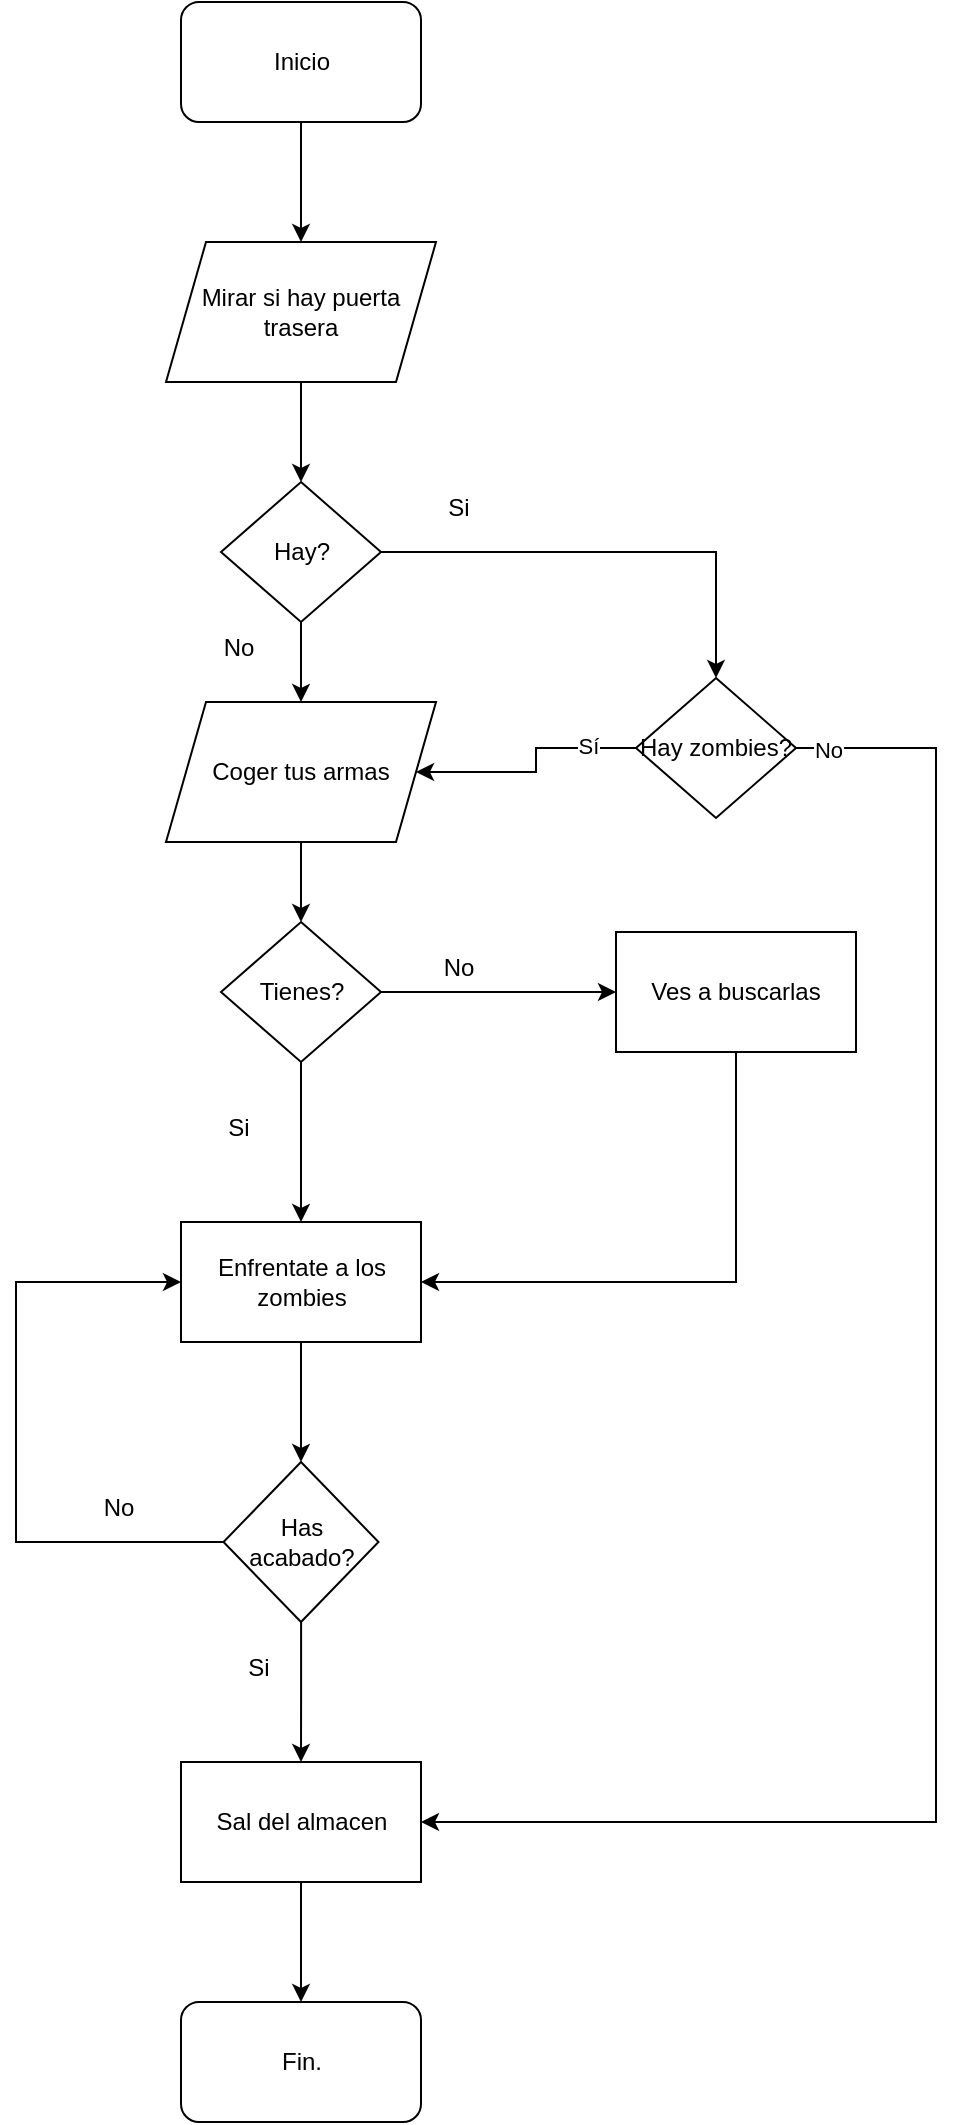 <mxfile version="28.2.5">
  <diagram name="Página-1" id="AoKOAyKuf8uLsC3Z2RTs">
    <mxGraphModel dx="938" dy="528" grid="1" gridSize="10" guides="1" tooltips="1" connect="1" arrows="1" fold="1" page="1" pageScale="1" pageWidth="827" pageHeight="1169" math="0" shadow="0">
      <root>
        <mxCell id="0" />
        <mxCell id="1" parent="0" />
        <mxCell id="8TZIwbhkyzlVSnfIvMvn-6" style="edgeStyle=orthogonalEdgeStyle;rounded=0;orthogonalLoop=1;jettySize=auto;html=1;" parent="1" source="8TZIwbhkyzlVSnfIvMvn-1" target="8TZIwbhkyzlVSnfIvMvn-2" edge="1">
          <mxGeometry relative="1" as="geometry" />
        </mxCell>
        <mxCell id="8TZIwbhkyzlVSnfIvMvn-1" value="Inicio" style="rounded=1;whiteSpace=wrap;html=1;" parent="1" vertex="1">
          <mxGeometry x="322.5" y="30" width="120" height="60" as="geometry" />
        </mxCell>
        <mxCell id="8TZIwbhkyzlVSnfIvMvn-7" style="edgeStyle=orthogonalEdgeStyle;rounded=0;orthogonalLoop=1;jettySize=auto;html=1;entryX=0.5;entryY=0;entryDx=0;entryDy=0;" parent="1" source="8TZIwbhkyzlVSnfIvMvn-2" target="8TZIwbhkyzlVSnfIvMvn-3" edge="1">
          <mxGeometry relative="1" as="geometry" />
        </mxCell>
        <mxCell id="8TZIwbhkyzlVSnfIvMvn-2" value="Mirar si hay puerta trasera" style="shape=parallelogram;perimeter=parallelogramPerimeter;whiteSpace=wrap;html=1;fixedSize=1;" parent="1" vertex="1">
          <mxGeometry x="315" y="150" width="135" height="70" as="geometry" />
        </mxCell>
        <mxCell id="8TZIwbhkyzlVSnfIvMvn-9" style="edgeStyle=orthogonalEdgeStyle;rounded=0;orthogonalLoop=1;jettySize=auto;html=1;entryX=0.5;entryY=0;entryDx=0;entryDy=0;" parent="1" source="8TZIwbhkyzlVSnfIvMvn-3" edge="1">
          <mxGeometry relative="1" as="geometry">
            <mxPoint x="382.5" y="380" as="targetPoint" />
          </mxGeometry>
        </mxCell>
        <mxCell id="8TZIwbhkyzlVSnfIvMvn-11" style="edgeStyle=orthogonalEdgeStyle;rounded=0;orthogonalLoop=1;jettySize=auto;html=1;" parent="1" source="8TZIwbhkyzlVSnfIvMvn-3" edge="1" target="IQv-BnBZUpJfviTS1bMn-1">
          <mxGeometry relative="1" as="geometry">
            <mxPoint x="530" y="305" as="targetPoint" />
          </mxGeometry>
        </mxCell>
        <mxCell id="8TZIwbhkyzlVSnfIvMvn-3" value="Hay?" style="rhombus;whiteSpace=wrap;html=1;" parent="1" vertex="1">
          <mxGeometry x="342.5" y="270" width="80" height="70" as="geometry" />
        </mxCell>
        <mxCell id="8TZIwbhkyzlVSnfIvMvn-10" value="No" style="text;html=1;align=center;verticalAlign=middle;resizable=0;points=[];autosize=1;strokeColor=none;fillColor=none;" parent="1" vertex="1">
          <mxGeometry x="331" y="338" width="40" height="30" as="geometry" />
        </mxCell>
        <mxCell id="8TZIwbhkyzlVSnfIvMvn-12" value="Si" style="text;html=1;align=center;verticalAlign=middle;resizable=0;points=[];autosize=1;strokeColor=none;fillColor=none;" parent="1" vertex="1">
          <mxGeometry x="446" y="268" width="30" height="30" as="geometry" />
        </mxCell>
        <mxCell id="IQv-BnBZUpJfviTS1bMn-5" style="edgeStyle=orthogonalEdgeStyle;rounded=0;orthogonalLoop=1;jettySize=auto;html=1;entryX=1;entryY=0.5;entryDx=0;entryDy=0;exitX=1;exitY=0.5;exitDx=0;exitDy=0;" edge="1" parent="1" source="IQv-BnBZUpJfviTS1bMn-1" target="8TZIwbhkyzlVSnfIvMvn-28">
          <mxGeometry relative="1" as="geometry">
            <mxPoint x="720" y="540" as="targetPoint" />
            <mxPoint x="650" y="310" as="sourcePoint" />
            <Array as="points">
              <mxPoint x="700" y="403" />
              <mxPoint x="700" y="940" />
            </Array>
          </mxGeometry>
        </mxCell>
        <mxCell id="IQv-BnBZUpJfviTS1bMn-8" value="No" style="edgeLabel;html=1;align=center;verticalAlign=middle;resizable=0;points=[];" vertex="1" connectable="0" parent="IQv-BnBZUpJfviTS1bMn-5">
          <mxGeometry x="-0.964" y="-1" relative="1" as="geometry">
            <mxPoint as="offset" />
          </mxGeometry>
        </mxCell>
        <mxCell id="8TZIwbhkyzlVSnfIvMvn-16" style="edgeStyle=orthogonalEdgeStyle;rounded=0;orthogonalLoop=1;jettySize=auto;html=1;entryX=0.5;entryY=0;entryDx=0;entryDy=0;" parent="1" source="8TZIwbhkyzlVSnfIvMvn-14" target="8TZIwbhkyzlVSnfIvMvn-15" edge="1">
          <mxGeometry relative="1" as="geometry" />
        </mxCell>
        <mxCell id="8TZIwbhkyzlVSnfIvMvn-14" value="Coger tus armas" style="shape=parallelogram;perimeter=parallelogramPerimeter;whiteSpace=wrap;html=1;fixedSize=1;" parent="1" vertex="1">
          <mxGeometry x="315" y="380" width="135" height="70" as="geometry" />
        </mxCell>
        <mxCell id="8TZIwbhkyzlVSnfIvMvn-17" style="edgeStyle=orthogonalEdgeStyle;rounded=0;orthogonalLoop=1;jettySize=auto;html=1;" parent="1" source="8TZIwbhkyzlVSnfIvMvn-15" edge="1">
          <mxGeometry relative="1" as="geometry">
            <mxPoint x="540" y="525" as="targetPoint" />
          </mxGeometry>
        </mxCell>
        <mxCell id="8TZIwbhkyzlVSnfIvMvn-20" style="edgeStyle=orthogonalEdgeStyle;rounded=0;orthogonalLoop=1;jettySize=auto;html=1;" parent="1" source="8TZIwbhkyzlVSnfIvMvn-15" edge="1">
          <mxGeometry relative="1" as="geometry">
            <mxPoint x="382.5" y="640" as="targetPoint" />
          </mxGeometry>
        </mxCell>
        <mxCell id="8TZIwbhkyzlVSnfIvMvn-15" value="Tienes?" style="rhombus;whiteSpace=wrap;html=1;" parent="1" vertex="1">
          <mxGeometry x="342.5" y="490" width="80" height="70" as="geometry" />
        </mxCell>
        <mxCell id="8TZIwbhkyzlVSnfIvMvn-18" value="No" style="text;html=1;align=center;verticalAlign=middle;resizable=0;points=[];autosize=1;strokeColor=none;fillColor=none;" parent="1" vertex="1">
          <mxGeometry x="441" y="498" width="40" height="30" as="geometry" />
        </mxCell>
        <mxCell id="8TZIwbhkyzlVSnfIvMvn-22" style="edgeStyle=orthogonalEdgeStyle;rounded=0;orthogonalLoop=1;jettySize=auto;html=1;entryX=1;entryY=0.5;entryDx=0;entryDy=0;" parent="1" source="8TZIwbhkyzlVSnfIvMvn-19" target="8TZIwbhkyzlVSnfIvMvn-21" edge="1">
          <mxGeometry relative="1" as="geometry">
            <Array as="points">
              <mxPoint x="600" y="670" />
            </Array>
          </mxGeometry>
        </mxCell>
        <mxCell id="8TZIwbhkyzlVSnfIvMvn-19" value="Ves a buscarlas" style="rounded=0;whiteSpace=wrap;html=1;" parent="1" vertex="1">
          <mxGeometry x="540" y="495" width="120" height="60" as="geometry" />
        </mxCell>
        <mxCell id="8TZIwbhkyzlVSnfIvMvn-25" style="edgeStyle=orthogonalEdgeStyle;rounded=0;orthogonalLoop=1;jettySize=auto;html=1;entryX=0.5;entryY=0;entryDx=0;entryDy=0;" parent="1" source="8TZIwbhkyzlVSnfIvMvn-21" target="8TZIwbhkyzlVSnfIvMvn-24" edge="1">
          <mxGeometry relative="1" as="geometry" />
        </mxCell>
        <mxCell id="8TZIwbhkyzlVSnfIvMvn-21" value="Enfrentate a los zombies" style="rounded=0;whiteSpace=wrap;html=1;" parent="1" vertex="1">
          <mxGeometry x="322.5" y="640" width="120" height="60" as="geometry" />
        </mxCell>
        <mxCell id="8TZIwbhkyzlVSnfIvMvn-23" value="Si" style="text;html=1;align=center;verticalAlign=middle;resizable=0;points=[];autosize=1;strokeColor=none;fillColor=none;" parent="1" vertex="1">
          <mxGeometry x="336" y="578" width="30" height="30" as="geometry" />
        </mxCell>
        <mxCell id="8TZIwbhkyzlVSnfIvMvn-26" style="edgeStyle=orthogonalEdgeStyle;rounded=0;orthogonalLoop=1;jettySize=auto;html=1;entryX=0;entryY=0.5;entryDx=0;entryDy=0;" parent="1" source="8TZIwbhkyzlVSnfIvMvn-24" target="8TZIwbhkyzlVSnfIvMvn-21" edge="1">
          <mxGeometry relative="1" as="geometry">
            <mxPoint x="230" y="800" as="targetPoint" />
            <Array as="points">
              <mxPoint x="240" y="800" />
              <mxPoint x="240" y="670" />
            </Array>
          </mxGeometry>
        </mxCell>
        <mxCell id="8TZIwbhkyzlVSnfIvMvn-29" style="edgeStyle=orthogonalEdgeStyle;rounded=0;orthogonalLoop=1;jettySize=auto;html=1;entryX=0.5;entryY=0;entryDx=0;entryDy=0;" parent="1" source="8TZIwbhkyzlVSnfIvMvn-24" target="8TZIwbhkyzlVSnfIvMvn-28" edge="1">
          <mxGeometry relative="1" as="geometry" />
        </mxCell>
        <mxCell id="8TZIwbhkyzlVSnfIvMvn-24" value="Has acabado?" style="rhombus;whiteSpace=wrap;html=1;" parent="1" vertex="1">
          <mxGeometry x="343.75" y="760" width="77.5" height="80" as="geometry" />
        </mxCell>
        <mxCell id="8TZIwbhkyzlVSnfIvMvn-27" value="No" style="text;html=1;align=center;verticalAlign=middle;resizable=0;points=[];autosize=1;strokeColor=none;fillColor=none;" parent="1" vertex="1">
          <mxGeometry x="271" y="768" width="40" height="30" as="geometry" />
        </mxCell>
        <mxCell id="8TZIwbhkyzlVSnfIvMvn-32" style="edgeStyle=orthogonalEdgeStyle;rounded=0;orthogonalLoop=1;jettySize=auto;html=1;entryX=0.5;entryY=0;entryDx=0;entryDy=0;" parent="1" source="8TZIwbhkyzlVSnfIvMvn-28" target="8TZIwbhkyzlVSnfIvMvn-31" edge="1">
          <mxGeometry relative="1" as="geometry" />
        </mxCell>
        <mxCell id="8TZIwbhkyzlVSnfIvMvn-28" value="Sal del almacen" style="rounded=0;whiteSpace=wrap;html=1;" parent="1" vertex="1">
          <mxGeometry x="322.5" y="910" width="120" height="60" as="geometry" />
        </mxCell>
        <mxCell id="8TZIwbhkyzlVSnfIvMvn-30" value="Si" style="text;html=1;align=center;verticalAlign=middle;resizable=0;points=[];autosize=1;strokeColor=none;fillColor=none;" parent="1" vertex="1">
          <mxGeometry x="346" y="848" width="30" height="30" as="geometry" />
        </mxCell>
        <mxCell id="8TZIwbhkyzlVSnfIvMvn-31" value="Fin." style="rounded=1;whiteSpace=wrap;html=1;" parent="1" vertex="1">
          <mxGeometry x="322.5" y="1030" width="120" height="60" as="geometry" />
        </mxCell>
        <mxCell id="IQv-BnBZUpJfviTS1bMn-3" style="edgeStyle=orthogonalEdgeStyle;rounded=0;orthogonalLoop=1;jettySize=auto;html=1;" edge="1" parent="1" source="IQv-BnBZUpJfviTS1bMn-1" target="8TZIwbhkyzlVSnfIvMvn-14">
          <mxGeometry relative="1" as="geometry" />
        </mxCell>
        <mxCell id="IQv-BnBZUpJfviTS1bMn-9" value="Sí" style="edgeLabel;html=1;align=center;verticalAlign=middle;resizable=0;points=[];" vertex="1" connectable="0" parent="IQv-BnBZUpJfviTS1bMn-3">
          <mxGeometry x="-0.597" y="-1" relative="1" as="geometry">
            <mxPoint as="offset" />
          </mxGeometry>
        </mxCell>
        <mxCell id="IQv-BnBZUpJfviTS1bMn-1" value="Hay zombies?" style="rhombus;whiteSpace=wrap;html=1;" vertex="1" parent="1">
          <mxGeometry x="550" y="368" width="80" height="70" as="geometry" />
        </mxCell>
      </root>
    </mxGraphModel>
  </diagram>
</mxfile>
